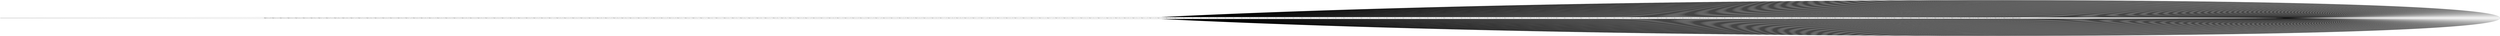 graph {
    0 [ label = "[Point { x: 1, y: 0 }, Point { x: 1, y: 1 }, Point { x: 2, y: 1 }, Point { x: 3, y: 1 }, Point { x: 4, y: 1 }, Point { x: 5, y: 1 }, Point { x: 6, y: 1 }, Point { x: 7, y: 1 }, Point { x: 17, y: 1 }, Point { x: 18, y: 1 }, Point { x: 19, y: 1 }, Point { x: 7, y: 2 }, Point { x: 17, y: 2 }, Point { x: 19, y: 2 }, Point { x: 3, y: 3 }, Point { x: 4, y: 3 }, Point { x: 5, y: 3 }, Point { x: 6, y: 3 }, Point { x: 7, y: 3 }, Point { x: 9, y: 3 }, Point { x: 10, y: 3 }, Point { x: 11, y: 3 }, Point { x: 12, y: 3 }, Point { x: 13, y: 3 }, Point { x: 17, y: 3 }, Point { x: 19, y: 3 }, Point { x: 3, y: 4 }, Point { x: 9, y: 4 }, Point { x: 11, y: 4 }, Point { x: 13, y: 4 }, Point { x: 17, y: 4 }, Point { x: 19, y: 4 }, Point { x: 3, y: 5 }, Point { x: 4, y: 5 }, Point { x: 5, y: 5 }, Point { x: 6, y: 5 }, Point { x: 7, y: 5 }, Point { x: 9, y: 5 }, Point { x: 11, y: 5 }, Point { x: 13, y: 5 }, Point { x: 14, y: 5 }, Point { x: 15, y: 5 }, Point { x: 16, y: 5 }, Point { x: 17, y: 5 }, Point { x: 19, y: 5 }, Point { x: 20, y: 5 }, Point { x: 21, y: 5 }, Point { x: 3, y: 6 }, Point { x: 7, y: 6 }, Point { x: 9, y: 6 }, Point { x: 11, y: 6 }, Point { x: 21, y: 6 }, Point { x: 3, y: 7 }, Point { x: 4, y: 7 }, Point { x: 5, y: 7 }, Point { x: 7, y: 7 }, Point { x: 9, y: 7 }, Point { x: 11, y: 7 }, Point { x: 12, y: 7 }, Point { x: 13, y: 7 }, Point { x: 14, y: 7 }, Point { x: 15, y: 7 }, Point { x: 16, y: 7 }, Point { x: 17, y: 7 }, Point { x: 19, y: 7 }, Point { x: 20, y: 7 }, Point { x: 21, y: 7 }, Point { x: 5, y: 8 }, Point { x: 7, y: 8 }, Point { x: 9, y: 8 }, Point { x: 17, y: 8 }, Point { x: 19, y: 8 }, Point { x: 1, y: 9 }, Point { x: 2, y: 9 }, Point { x: 3, y: 9 }, Point { x: 4, y: 9 }, Point { x: 5, y: 9 }, Point { x: 7, y: 9 }, Point { x: 9, y: 9 }, Point { x: 11, y: 9 }, Point { x: 12, y: 9 }, Point { x: 13, y: 9 }, Point { x: 14, y: 9 }, Point { x: 15, y: 9 }, Point { x: 16, y: 9 }, Point { x: 17, y: 9 }, Point { x: 19, y: 9 }, Point { x: 20, y: 9 }, Point { x: 21, y: 9 }, Point { x: 1, y: 10 }, Point { x: 7, y: 10 }, Point { x: 9, y: 10 }, Point { x: 11, y: 10 }, Point { x: 21, y: 10 }, Point { x: 1, y: 11 }, Point { x: 3, y: 11 }, Point { x: 4, y: 11 }, Point { x: 5, y: 11 }, Point { x: 7, y: 11 }, Point { x: 8, y: 11 }, Point { x: 9, y: 11 }, Point { x: 11, y: 11 }, Point { x: 12, y: 11 }, Point { x: 13, y: 11 }, Point { x: 17, y: 11 }, Point { x: 18, y: 11 }, Point { x: 19, y: 11 }, Point { x: 20, y: 11 }, Point { x: 21, y: 11 }, Point { x: 1, y: 12 }, Point { x: 3, y: 12 }, Point { x: 5, y: 12 }, Point { x: 13, y: 12 }, Point { x: 17, y: 12 }, Point { x: 21, y: 12 }, Point { x: 1, y: 13 }, Point { x: 2, y: 13 }, Point { x: 3, y: 13 }, Point { x: 5, y: 13 }, Point { x: 6, y: 13 }, Point { x: 7, y: 13 }, Point { x: 9, y: 13 }, Point { x: 10, y: 13 }, Point { x: 11, y: 13 }, Point { x: 12, y: 13 }, Point { x: 13, y: 13 }, Point { x: 14, y: 13 }, Point { x: 15, y: 13 }, Point { x: 17, y: 13 }, Point { x: 21, y: 13 }, Point { x: 5, y: 14 }, Point { x: 7, y: 14 }, Point { x: 9, y: 14 }, Point { x: 13, y: 14 }, Point { x: 15, y: 14 }, Point { x: 17, y: 14 }, Point { x: 21, y: 14 }, Point { x: 1, y: 15 }, Point { x: 2, y: 15 }, Point { x: 3, y: 15 }, Point { x: 4, y: 15 }, Point { x: 5, y: 15 }, Point { x: 7, y: 15 }, Point { x: 8, y: 15 }, Point { x: 9, y: 15 }, Point { x: 11, y: 15 }, Point { x: 12, y: 15 }, Point { x: 13, y: 15 }, Point { x: 15, y: 15 }, Point { x: 17, y: 15 }, Point { x: 19, y: 15 }, Point { x: 20, y: 15 }, Point { x: 21, y: 15 }, Point { x: 1, y: 16 }, Point { x: 11, y: 16 }, Point { x: 15, y: 16 }, Point { x: 17, y: 16 }, Point { x: 19, y: 16 }, Point { x: 1, y: 17 }, Point { x: 2, y: 17 }, Point { x: 3, y: 17 }, Point { x: 7, y: 17 }, Point { x: 8, y: 17 }, Point { x: 9, y: 17 }, Point { x: 11, y: 17 }, Point { x: 12, y: 17 }, Point { x: 13, y: 17 }, Point { x: 15, y: 17 }, Point { x: 16, y: 17 }, Point { x: 17, y: 17 }, Point { x: 19, y: 17 }, Point { x: 3, y: 18 }, Point { x: 7, y: 18 }, Point { x: 9, y: 18 }, Point { x: 13, y: 18 }, Point { x: 19, y: 18 }, Point { x: 1, y: 19 }, Point { x: 2, y: 19 }, Point { x: 3, y: 19 }, Point { x: 5, y: 19 }, Point { x: 6, y: 19 }, Point { x: 7, y: 19 }, Point { x: 9, y: 19 }, Point { x: 11, y: 19 }, Point { x: 12, y: 19 }, Point { x: 13, y: 19 }, Point { x: 14, y: 19 }, Point { x: 15, y: 19 }, Point { x: 17, y: 19 }, Point { x: 18, y: 19 }, Point { x: 19, y: 19 }, Point { x: 1, y: 20 }, Point { x: 5, y: 20 }, Point { x: 9, y: 20 }, Point { x: 11, y: 20 }, Point { x: 15, y: 20 }, Point { x: 17, y: 20 }, Point { x: 19, y: 20 }, Point { x: 1, y: 21 }, Point { x: 2, y: 21 }, Point { x: 3, y: 21 }, Point { x: 4, y: 21 }, Point { x: 5, y: 21 }, Point { x: 9, y: 21 }, Point { x: 10, y: 21 }, Point { x: 11, y: 21 }, Point { x: 15, y: 21 }, Point { x: 16, y: 21 }, Point { x: 17, y: 21 }, Point { x: 19, y: 21 }, Point { x: 20, y: 21 }, Point { x: 21, y: 21 }, Point { x: 21, y: 22 }]" ]
    0 -- 0 [ ]
    0 -- 0 [ ]
    0 -- 0 [ ]
    0 -- 0 [ ]
    0 -- 0 [ ]
    0 -- 0 [ ]
    0 -- 0 [ ]
    0 -- 0 [ ]
    0 -- 0 [ ]
    0 -- 0 [ ]
    0 -- 0 [ ]
    0 -- 0 [ ]
    0 -- 0 [ ]
    0 -- 0 [ ]
    0 -- 0 [ ]
    0 -- 0 [ ]
    0 -- 0 [ ]
    0 -- 0 [ ]
    0 -- 0 [ ]
    0 -- 0 [ ]
    0 -- 0 [ ]
    0 -- 0 [ ]
    0 -- 0 [ ]
    0 -- 0 [ ]
    0 -- 0 [ ]
    0 -- 0 [ ]
    0 -- 0 [ ]
    0 -- 0 [ ]
    0 -- 0 [ ]
    0 -- 0 [ ]
    0 -- 0 [ ]
    0 -- 0 [ ]
    0 -- 0 [ ]
    0 -- 0 [ ]
    0 -- 0 [ ]
    0 -- 0 [ ]
    0 -- 0 [ ]
    0 -- 0 [ ]
    0 -- 0 [ ]
    0 -- 0 [ ]
    0 -- 0 [ ]
    0 -- 0 [ ]
    0 -- 0 [ ]
    0 -- 0 [ ]
    0 -- 0 [ ]
    0 -- 0 [ ]
    0 -- 0 [ ]
    0 -- 0 [ ]
    0 -- 0 [ ]
    0 -- 0 [ ]
    0 -- 0 [ ]
    0 -- 0 [ ]
    0 -- 0 [ ]
    0 -- 0 [ ]
    0 -- 0 [ ]
    0 -- 0 [ ]
    0 -- 0 [ ]
    0 -- 0 [ ]
    0 -- 0 [ ]
    0 -- 0 [ ]
    0 -- 0 [ ]
    0 -- 0 [ ]
    0 -- 0 [ ]
    0 -- 0 [ ]
    0 -- 0 [ ]
    0 -- 0 [ ]
    0 -- 0 [ ]
    0 -- 0 [ ]
    0 -- 0 [ ]
    0 -- 0 [ ]
    0 -- 0 [ ]
    0 -- 0 [ ]
    0 -- 0 [ ]
    0 -- 0 [ ]
    0 -- 0 [ ]
    0 -- 0 [ ]
    0 -- 0 [ ]
    0 -- 0 [ ]
    0 -- 0 [ ]
    0 -- 0 [ ]
    0 -- 0 [ ]
    0 -- 0 [ ]
    0 -- 0 [ ]
    0 -- 0 [ ]
    0 -- 0 [ ]
    0 -- 0 [ ]
    0 -- 0 [ ]
    0 -- 0 [ ]
    0 -- 0 [ ]
    0 -- 0 [ ]
    0 -- 0 [ ]
    0 -- 0 [ ]
    0 -- 0 [ ]
    0 -- 0 [ ]
    0 -- 0 [ ]
    0 -- 0 [ ]
    0 -- 0 [ ]
    0 -- 0 [ ]
    0 -- 0 [ ]
    0 -- 0 [ ]
    0 -- 0 [ ]
    0 -- 0 [ ]
    0 -- 0 [ ]
    0 -- 0 [ ]
    0 -- 0 [ ]
    0 -- 0 [ ]
    0 -- 0 [ ]
    0 -- 0 [ ]
    0 -- 0 [ ]
    0 -- 0 [ ]
    0 -- 0 [ ]
    0 -- 0 [ ]
    0 -- 0 [ ]
    0 -- 0 [ ]
    0 -- 0 [ ]
    0 -- 0 [ ]
    0 -- 0 [ ]
    0 -- 0 [ ]
    0 -- 0 [ ]
    0 -- 0 [ ]
    0 -- 0 [ ]
    0 -- 0 [ ]
    0 -- 0 [ ]
    0 -- 0 [ ]
    0 -- 0 [ ]
    0 -- 0 [ ]
    0 -- 0 [ ]
    0 -- 0 [ ]
    0 -- 0 [ ]
    0 -- 0 [ ]
    0 -- 0 [ ]
    0 -- 0 [ ]
    0 -- 0 [ ]
    0 -- 0 [ ]
    0 -- 0 [ ]
    0 -- 0 [ ]
    0 -- 0 [ ]
    0 -- 0 [ ]
    0 -- 0 [ ]
    0 -- 0 [ ]
    0 -- 0 [ ]
    0 -- 0 [ ]
    0 -- 0 [ ]
    0 -- 0 [ ]
    0 -- 0 [ ]
    0 -- 0 [ ]
    0 -- 0 [ ]
    0 -- 0 [ ]
    0 -- 0 [ ]
    0 -- 0 [ ]
    0 -- 0 [ ]
    0 -- 0 [ ]
    0 -- 0 [ ]
    0 -- 0 [ ]
    0 -- 0 [ ]
    0 -- 0 [ ]
    0 -- 0 [ ]
    0 -- 0 [ ]
    0 -- 0 [ ]
    0 -- 0 [ ]
    0 -- 0 [ ]
    0 -- 0 [ ]
    0 -- 0 [ ]
    0 -- 0 [ ]
    0 -- 0 [ ]
    0 -- 0 [ ]
    0 -- 0 [ ]
    0 -- 0 [ ]
    0 -- 0 [ ]
    0 -- 0 [ ]
    0 -- 0 [ ]
    0 -- 0 [ ]
    0 -- 0 [ ]
    0 -- 0 [ ]
    0 -- 0 [ ]
    0 -- 0 [ ]
    0 -- 0 [ ]
    0 -- 0 [ ]
    0 -- 0 [ ]
    0 -- 0 [ ]
    0 -- 0 [ ]
    0 -- 0 [ ]
    0 -- 0 [ ]
    0 -- 0 [ ]
    0 -- 0 [ ]
    0 -- 0 [ ]
    0 -- 0 [ ]
    0 -- 0 [ ]
    0 -- 0 [ ]
    0 -- 0 [ ]
    0 -- 0 [ ]
    0 -- 0 [ ]
    0 -- 0 [ ]
    0 -- 0 [ ]
    0 -- 0 [ ]
    0 -- 0 [ ]
    0 -- 0 [ ]
    0 -- 0 [ ]
    0 -- 0 [ ]
    0 -- 0 [ ]
    0 -- 0 [ ]
    0 -- 0 [ ]
    0 -- 0 [ ]
    0 -- 0 [ ]
    0 -- 0 [ ]
    0 -- 0 [ ]
    0 -- 0 [ ]
    0 -- 0 [ ]
    0 -- 0 [ ]
    0 -- 0 [ ]
    0 -- 0 [ ]
    0 -- 0 [ ]
    0 -- 0 [ ]
    0 -- 0 [ ]
    0 -- 0 [ ]
    0 -- 0 [ ]
}
